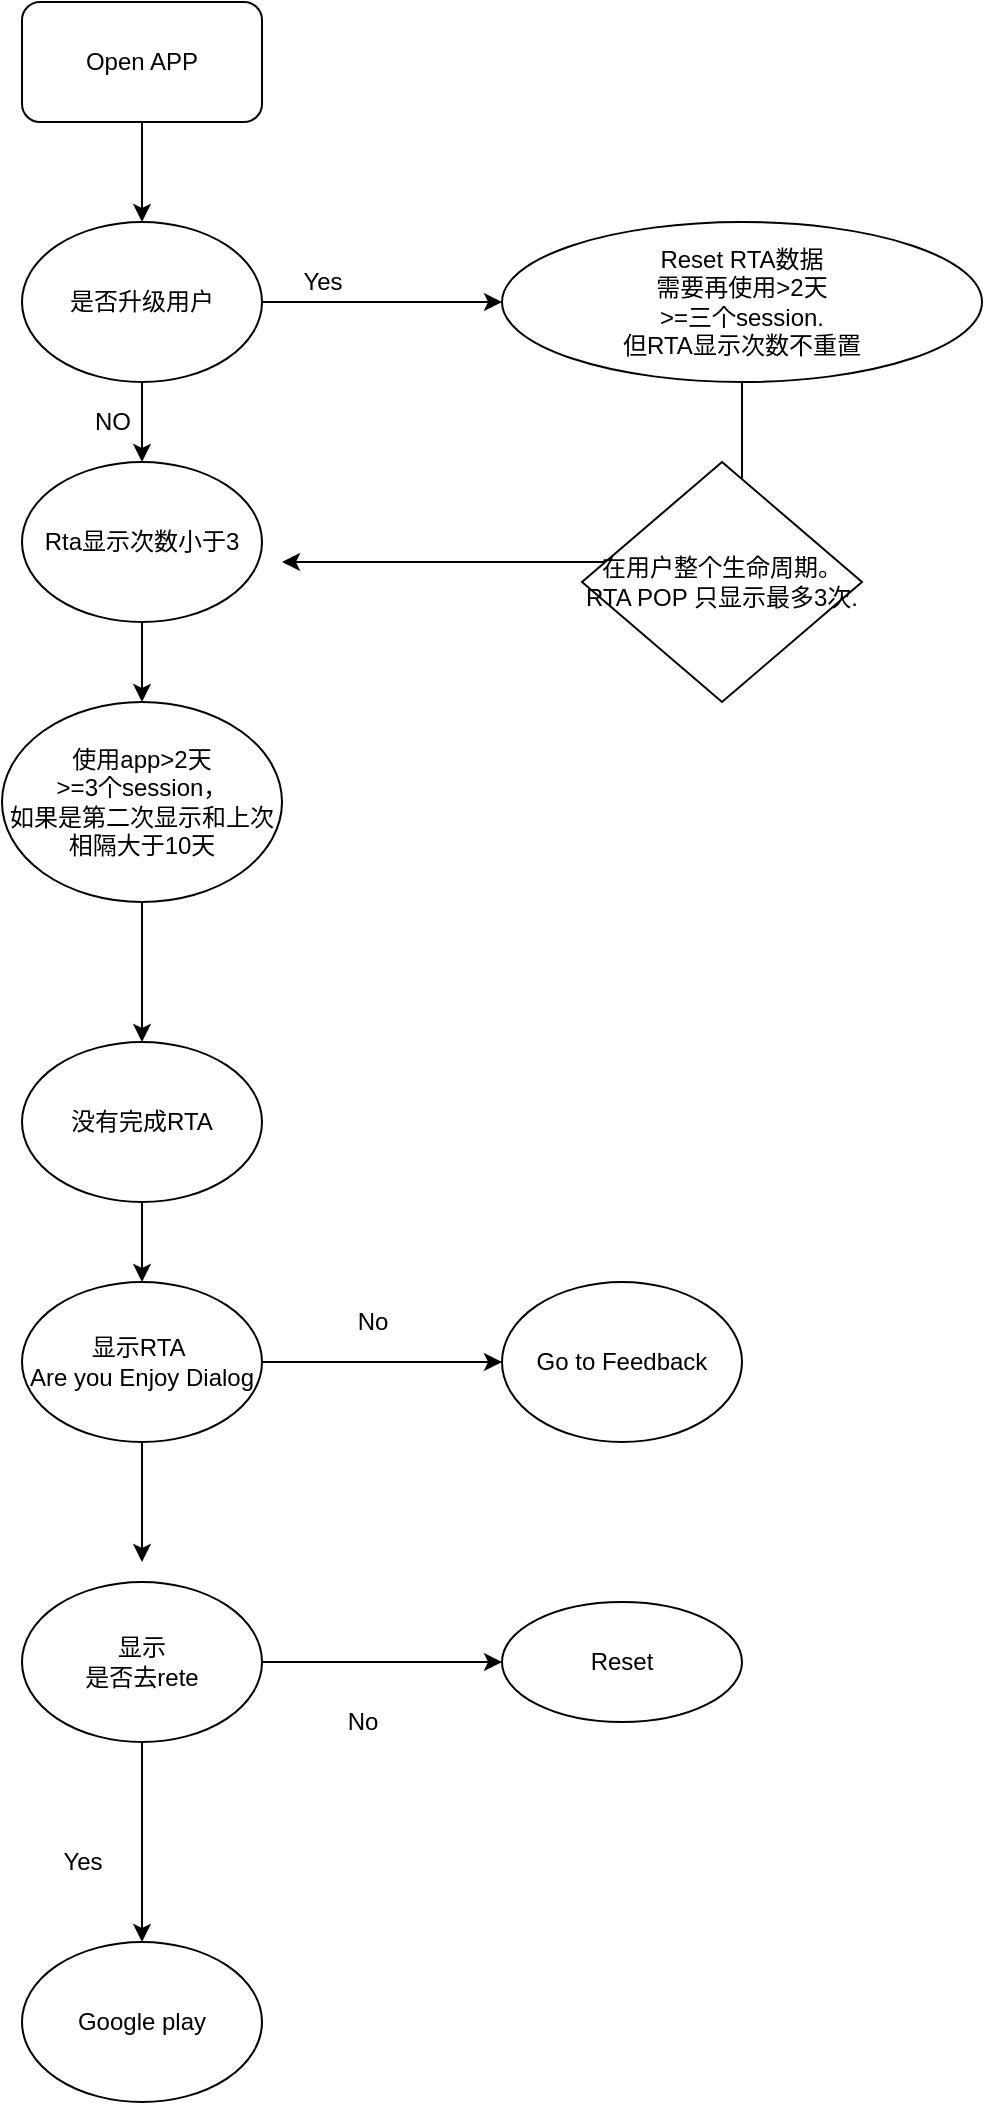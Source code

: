 <mxfile version="14.9.6" type="github">
  <diagram id="1F0Rd-pc989BCwmUIx6X" name="Page-1">
    <mxGraphModel dx="1186" dy="621" grid="1" gridSize="10" guides="1" tooltips="1" connect="1" arrows="1" fold="1" page="1" pageScale="1" pageWidth="827" pageHeight="1169" math="0" shadow="0">
      <root>
        <mxCell id="0" />
        <mxCell id="1" parent="0" />
        <mxCell id="6bVMSZCFm5HJMRc3waut-16" style="edgeStyle=orthogonalEdgeStyle;rounded=0;orthogonalLoop=1;jettySize=auto;html=1;entryX=0.5;entryY=0;entryDx=0;entryDy=0;" edge="1" parent="1" source="6bVMSZCFm5HJMRc3waut-1" target="6bVMSZCFm5HJMRc3waut-14">
          <mxGeometry relative="1" as="geometry" />
        </mxCell>
        <mxCell id="6bVMSZCFm5HJMRc3waut-1" value="Open APP" style="rounded=1;whiteSpace=wrap;html=1;" vertex="1" parent="1">
          <mxGeometry x="200" width="120" height="60" as="geometry" />
        </mxCell>
        <mxCell id="6bVMSZCFm5HJMRc3waut-10" style="edgeStyle=orthogonalEdgeStyle;rounded=0;orthogonalLoop=1;jettySize=auto;html=1;entryX=0.5;entryY=0;entryDx=0;entryDy=0;" edge="1" parent="1" source="6bVMSZCFm5HJMRc3waut-4" target="6bVMSZCFm5HJMRc3waut-7">
          <mxGeometry relative="1" as="geometry" />
        </mxCell>
        <mxCell id="6bVMSZCFm5HJMRc3waut-4" value="Rta显示次数小于3" style="ellipse;whiteSpace=wrap;html=1;" vertex="1" parent="1">
          <mxGeometry x="200" y="230" width="120" height="80" as="geometry" />
        </mxCell>
        <mxCell id="6bVMSZCFm5HJMRc3waut-11" style="edgeStyle=orthogonalEdgeStyle;rounded=0;orthogonalLoop=1;jettySize=auto;html=1;entryX=0.5;entryY=0;entryDx=0;entryDy=0;" edge="1" parent="1" source="6bVMSZCFm5HJMRc3waut-7" target="6bVMSZCFm5HJMRc3waut-8">
          <mxGeometry relative="1" as="geometry" />
        </mxCell>
        <mxCell id="6bVMSZCFm5HJMRc3waut-7" value="使用app&amp;gt;2天&lt;br&gt;&amp;gt;=3个session，&lt;br&gt;如果是第二次显示和上次相隔大于10天" style="ellipse;whiteSpace=wrap;html=1;" vertex="1" parent="1">
          <mxGeometry x="190" y="350" width="140" height="100" as="geometry" />
        </mxCell>
        <mxCell id="6bVMSZCFm5HJMRc3waut-12" style="edgeStyle=orthogonalEdgeStyle;rounded=0;orthogonalLoop=1;jettySize=auto;html=1;" edge="1" parent="1" source="6bVMSZCFm5HJMRc3waut-8">
          <mxGeometry relative="1" as="geometry">
            <mxPoint x="260" y="640" as="targetPoint" />
          </mxGeometry>
        </mxCell>
        <mxCell id="6bVMSZCFm5HJMRc3waut-8" value="没有完成RTA" style="ellipse;whiteSpace=wrap;html=1;" vertex="1" parent="1">
          <mxGeometry x="200" y="520" width="120" height="80" as="geometry" />
        </mxCell>
        <mxCell id="6bVMSZCFm5HJMRc3waut-27" style="edgeStyle=orthogonalEdgeStyle;rounded=0;orthogonalLoop=1;jettySize=auto;html=1;entryX=0;entryY=0.5;entryDx=0;entryDy=0;" edge="1" parent="1" source="6bVMSZCFm5HJMRc3waut-13" target="6bVMSZCFm5HJMRc3waut-26">
          <mxGeometry relative="1" as="geometry" />
        </mxCell>
        <mxCell id="6bVMSZCFm5HJMRc3waut-30" style="edgeStyle=orthogonalEdgeStyle;rounded=0;orthogonalLoop=1;jettySize=auto;html=1;" edge="1" parent="1" source="6bVMSZCFm5HJMRc3waut-13">
          <mxGeometry relative="1" as="geometry">
            <mxPoint x="260" y="780" as="targetPoint" />
          </mxGeometry>
        </mxCell>
        <mxCell id="6bVMSZCFm5HJMRc3waut-13" value="显示RTA&amp;nbsp;&lt;br&gt;Are you Enjoy Dialog" style="ellipse;whiteSpace=wrap;html=1;" vertex="1" parent="1">
          <mxGeometry x="200" y="640" width="120" height="80" as="geometry" />
        </mxCell>
        <mxCell id="6bVMSZCFm5HJMRc3waut-15" style="edgeStyle=orthogonalEdgeStyle;rounded=0;orthogonalLoop=1;jettySize=auto;html=1;entryX=0.5;entryY=0;entryDx=0;entryDy=0;" edge="1" parent="1" source="6bVMSZCFm5HJMRc3waut-14" target="6bVMSZCFm5HJMRc3waut-4">
          <mxGeometry relative="1" as="geometry" />
        </mxCell>
        <mxCell id="6bVMSZCFm5HJMRc3waut-19" style="edgeStyle=orthogonalEdgeStyle;rounded=0;orthogonalLoop=1;jettySize=auto;html=1;entryX=0;entryY=0.5;entryDx=0;entryDy=0;" edge="1" parent="1" source="6bVMSZCFm5HJMRc3waut-14" target="6bVMSZCFm5HJMRc3waut-18">
          <mxGeometry relative="1" as="geometry" />
        </mxCell>
        <mxCell id="6bVMSZCFm5HJMRc3waut-14" value="是否升级用户" style="ellipse;whiteSpace=wrap;html=1;" vertex="1" parent="1">
          <mxGeometry x="200" y="110" width="120" height="80" as="geometry" />
        </mxCell>
        <mxCell id="6bVMSZCFm5HJMRc3waut-17" value="NO" style="text;html=1;align=center;verticalAlign=middle;resizable=0;points=[];autosize=1;strokeColor=none;" vertex="1" parent="1">
          <mxGeometry x="230" y="200" width="30" height="20" as="geometry" />
        </mxCell>
        <mxCell id="6bVMSZCFm5HJMRc3waut-24" style="edgeStyle=orthogonalEdgeStyle;rounded=0;orthogonalLoop=1;jettySize=auto;html=1;" edge="1" parent="1" source="6bVMSZCFm5HJMRc3waut-18">
          <mxGeometry relative="1" as="geometry">
            <mxPoint x="330" y="280" as="targetPoint" />
            <Array as="points">
              <mxPoint x="560" y="280" />
            </Array>
          </mxGeometry>
        </mxCell>
        <mxCell id="6bVMSZCFm5HJMRc3waut-18" value="Reset RTA数据&lt;br&gt;需要再使用&amp;gt;2天&lt;br&gt;&amp;gt;=三个session.&lt;br&gt;但RTA显示次数不重置" style="ellipse;whiteSpace=wrap;html=1;" vertex="1" parent="1">
          <mxGeometry x="440" y="110" width="240" height="80" as="geometry" />
        </mxCell>
        <mxCell id="6bVMSZCFm5HJMRc3waut-20" value="Yes" style="text;html=1;align=center;verticalAlign=middle;resizable=0;points=[];autosize=1;strokeColor=none;" vertex="1" parent="1">
          <mxGeometry x="330" y="130" width="40" height="20" as="geometry" />
        </mxCell>
        <mxCell id="6bVMSZCFm5HJMRc3waut-25" value="在用户整个生命周期。RTA POP 只显示最多3次." style="rhombus;whiteSpace=wrap;html=1;" vertex="1" parent="1">
          <mxGeometry x="480" y="230" width="140" height="120" as="geometry" />
        </mxCell>
        <mxCell id="6bVMSZCFm5HJMRc3waut-26" value="Go to Feedback" style="ellipse;whiteSpace=wrap;html=1;" vertex="1" parent="1">
          <mxGeometry x="440" y="640" width="120" height="80" as="geometry" />
        </mxCell>
        <mxCell id="6bVMSZCFm5HJMRc3waut-28" value="No" style="text;html=1;align=center;verticalAlign=middle;resizable=0;points=[];autosize=1;strokeColor=none;" vertex="1" parent="1">
          <mxGeometry x="360" y="650" width="30" height="20" as="geometry" />
        </mxCell>
        <mxCell id="6bVMSZCFm5HJMRc3waut-32" style="edgeStyle=orthogonalEdgeStyle;rounded=0;orthogonalLoop=1;jettySize=auto;html=1;" edge="1" parent="1" source="6bVMSZCFm5HJMRc3waut-29" target="6bVMSZCFm5HJMRc3waut-33">
          <mxGeometry relative="1" as="geometry">
            <mxPoint x="260" y="970" as="targetPoint" />
          </mxGeometry>
        </mxCell>
        <mxCell id="6bVMSZCFm5HJMRc3waut-36" style="edgeStyle=orthogonalEdgeStyle;rounded=0;orthogonalLoop=1;jettySize=auto;html=1;entryX=0;entryY=0.5;entryDx=0;entryDy=0;" edge="1" parent="1" source="6bVMSZCFm5HJMRc3waut-29" target="6bVMSZCFm5HJMRc3waut-35">
          <mxGeometry relative="1" as="geometry" />
        </mxCell>
        <mxCell id="6bVMSZCFm5HJMRc3waut-29" value="显示&lt;br&gt;是否去rete" style="ellipse;whiteSpace=wrap;html=1;" vertex="1" parent="1">
          <mxGeometry x="200" y="790" width="120" height="80" as="geometry" />
        </mxCell>
        <mxCell id="6bVMSZCFm5HJMRc3waut-33" value="Google play" style="ellipse;whiteSpace=wrap;html=1;" vertex="1" parent="1">
          <mxGeometry x="200" y="970" width="120" height="80" as="geometry" />
        </mxCell>
        <mxCell id="6bVMSZCFm5HJMRc3waut-34" value="Yes" style="text;html=1;align=center;verticalAlign=middle;resizable=0;points=[];autosize=1;strokeColor=none;" vertex="1" parent="1">
          <mxGeometry x="210" y="920" width="40" height="20" as="geometry" />
        </mxCell>
        <mxCell id="6bVMSZCFm5HJMRc3waut-35" value="Reset" style="ellipse;whiteSpace=wrap;html=1;" vertex="1" parent="1">
          <mxGeometry x="440" y="800" width="120" height="60" as="geometry" />
        </mxCell>
        <mxCell id="6bVMSZCFm5HJMRc3waut-37" value="No" style="text;html=1;align=center;verticalAlign=middle;resizable=0;points=[];autosize=1;strokeColor=none;" vertex="1" parent="1">
          <mxGeometry x="355" y="850" width="30" height="20" as="geometry" />
        </mxCell>
      </root>
    </mxGraphModel>
  </diagram>
</mxfile>
